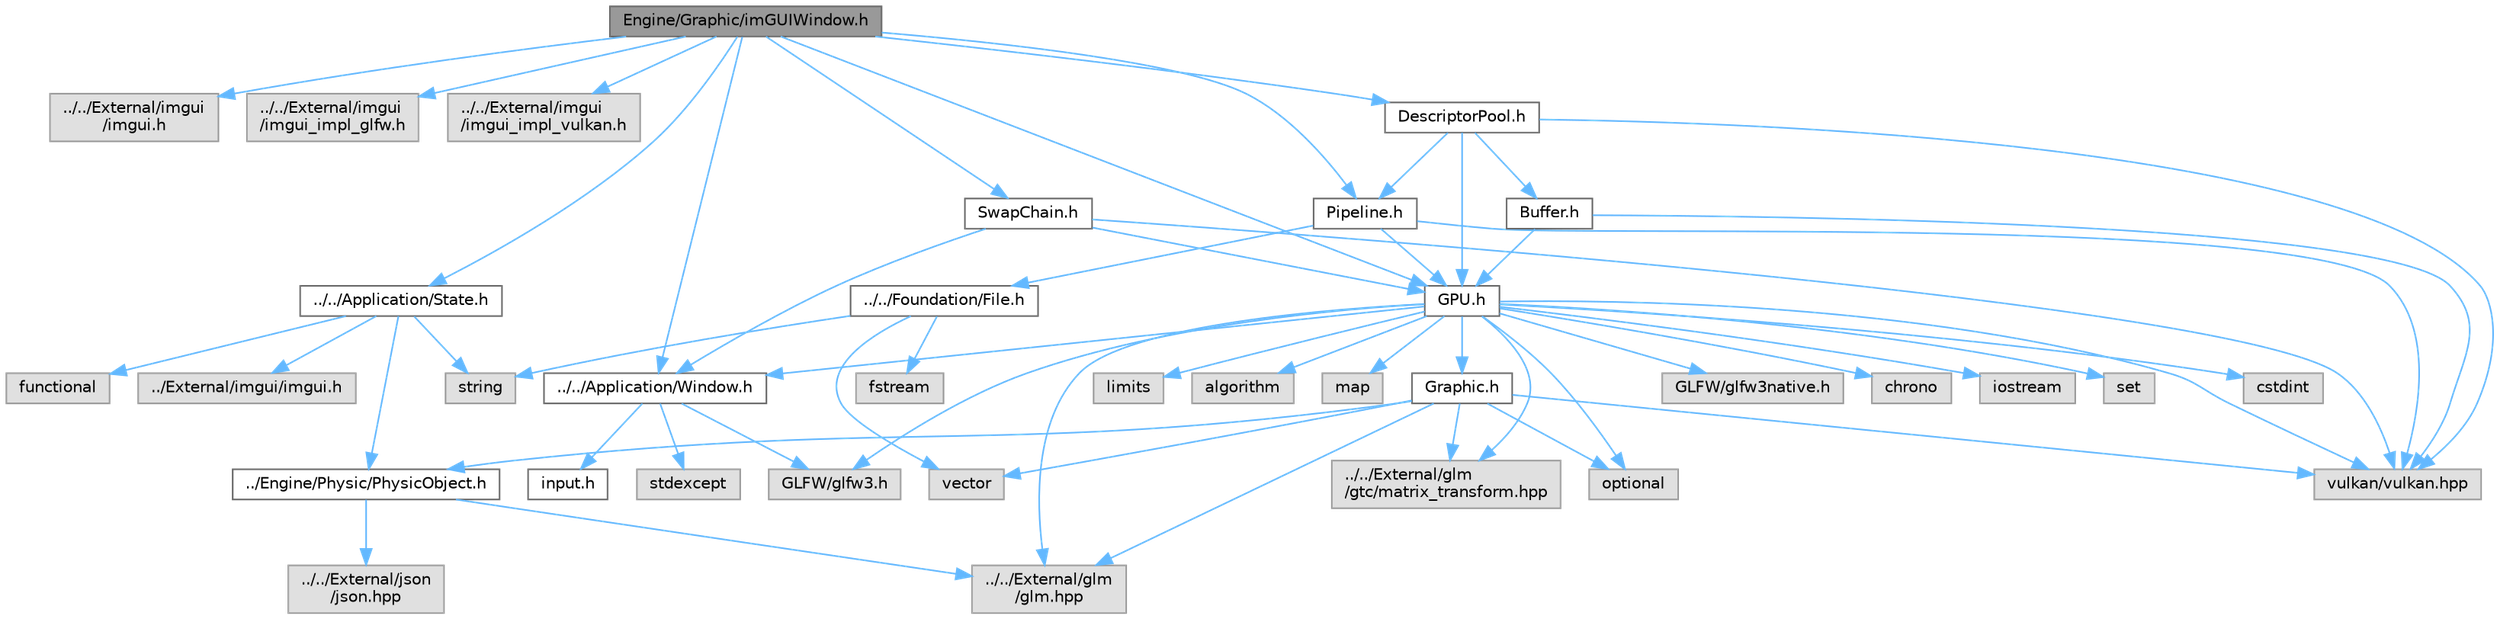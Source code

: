 digraph "Engine/Graphic/imGUIWindow.h"
{
 // LATEX_PDF_SIZE
  bgcolor="transparent";
  edge [fontname=Helvetica,fontsize=10,labelfontname=Helvetica,labelfontsize=10];
  node [fontname=Helvetica,fontsize=10,shape=box,height=0.2,width=0.4];
  Node1 [id="Node000001",label="Engine/Graphic/imGUIWindow.h",height=0.2,width=0.4,color="gray40", fillcolor="grey60", style="filled", fontcolor="black",tooltip="Integra ImGui en la aplicación, gestionando la interfaz gráfica."];
  Node1 -> Node2 [id="edge1_Node000001_Node000002",color="steelblue1",style="solid",tooltip=" "];
  Node2 [id="Node000002",label="../../External/imgui\l/imgui.h",height=0.2,width=0.4,color="grey60", fillcolor="#E0E0E0", style="filled",tooltip=" "];
  Node1 -> Node3 [id="edge2_Node000001_Node000003",color="steelblue1",style="solid",tooltip=" "];
  Node3 [id="Node000003",label="../../External/imgui\l/imgui_impl_glfw.h",height=0.2,width=0.4,color="grey60", fillcolor="#E0E0E0", style="filled",tooltip=" "];
  Node1 -> Node4 [id="edge3_Node000001_Node000004",color="steelblue1",style="solid",tooltip=" "];
  Node4 [id="Node000004",label="../../External/imgui\l/imgui_impl_vulkan.h",height=0.2,width=0.4,color="grey60", fillcolor="#E0E0E0", style="filled",tooltip=" "];
  Node1 -> Node5 [id="edge4_Node000001_Node000005",color="steelblue1",style="solid",tooltip=" "];
  Node5 [id="Node000005",label="../../Application/Window.h",height=0.2,width=0.4,color="grey40", fillcolor="white", style="filled",URL="$_window_8h.html",tooltip="Define la clase Window para gestionar la ventana y sus eventos."];
  Node5 -> Node6 [id="edge5_Node000005_Node000006",color="steelblue1",style="solid",tooltip=" "];
  Node6 [id="Node000006",label="GLFW/glfw3.h",height=0.2,width=0.4,color="grey60", fillcolor="#E0E0E0", style="filled",tooltip=" "];
  Node5 -> Node7 [id="edge6_Node000005_Node000007",color="steelblue1",style="solid",tooltip=" "];
  Node7 [id="Node000007",label="stdexcept",height=0.2,width=0.4,color="grey60", fillcolor="#E0E0E0", style="filled",tooltip=" "];
  Node5 -> Node8 [id="edge7_Node000005_Node000008",color="steelblue1",style="solid",tooltip=" "];
  Node8 [id="Node000008",label="input.h",height=0.2,width=0.4,color="grey40", fillcolor="white", style="filled",URL="$input_8h.html",tooltip="Define acciones de entrada y eventos para la aplicación."];
  Node1 -> Node9 [id="edge8_Node000001_Node000009",color="steelblue1",style="solid",tooltip=" "];
  Node9 [id="Node000009",label="../../Application/State.h",height=0.2,width=0.4,color="grey40", fillcolor="white", style="filled",URL="$_state_8h.html",tooltip="Define los estados y la máquina de estados para la aplicación."];
  Node9 -> Node10 [id="edge9_Node000009_Node000010",color="steelblue1",style="solid",tooltip=" "];
  Node10 [id="Node000010",label="string",height=0.2,width=0.4,color="grey60", fillcolor="#E0E0E0", style="filled",tooltip=" "];
  Node9 -> Node11 [id="edge10_Node000009_Node000011",color="steelblue1",style="solid",tooltip=" "];
  Node11 [id="Node000011",label="functional",height=0.2,width=0.4,color="grey60", fillcolor="#E0E0E0", style="filled",tooltip=" "];
  Node9 -> Node12 [id="edge11_Node000009_Node000012",color="steelblue1",style="solid",tooltip=" "];
  Node12 [id="Node000012",label="../External/imgui/imgui.h",height=0.2,width=0.4,color="grey60", fillcolor="#E0E0E0", style="filled",tooltip=" "];
  Node9 -> Node13 [id="edge12_Node000009_Node000013",color="steelblue1",style="solid",tooltip=" "];
  Node13 [id="Node000013",label="../Engine/Physic/PhysicObject.h",height=0.2,width=0.4,color="grey40", fillcolor="white", style="filled",URL="$_physic_object_8h.html",tooltip="Define la clase PhysicObject para representar un objeto físico en la simulación, proporcionando métod..."];
  Node13 -> Node14 [id="edge13_Node000013_Node000014",color="steelblue1",style="solid",tooltip=" "];
  Node14 [id="Node000014",label="../../External/glm\l/glm.hpp",height=0.2,width=0.4,color="grey60", fillcolor="#E0E0E0", style="filled",tooltip=" "];
  Node13 -> Node15 [id="edge14_Node000013_Node000015",color="steelblue1",style="solid",tooltip=" "];
  Node15 [id="Node000015",label="../../External/json\l/json.hpp",height=0.2,width=0.4,color="grey60", fillcolor="#E0E0E0", style="filled",tooltip=" "];
  Node1 -> Node16 [id="edge15_Node000001_Node000016",color="steelblue1",style="solid",tooltip=" "];
  Node16 [id="Node000016",label="GPU.h",height=0.2,width=0.4,color="grey40", fillcolor="white", style="filled",URL="$_g_p_u_8h.html",tooltip="Gestiona los recursos de la GPU y la interacción con Vulkan, utilizando la ventana provista."];
  Node16 -> Node17 [id="edge16_Node000016_Node000017",color="steelblue1",style="solid",tooltip=" "];
  Node17 [id="Node000017",label="vulkan/vulkan.hpp",height=0.2,width=0.4,color="grey60", fillcolor="#E0E0E0", style="filled",tooltip=" "];
  Node16 -> Node6 [id="edge17_Node000016_Node000006",color="steelblue1",style="solid",tooltip=" "];
  Node16 -> Node18 [id="edge18_Node000016_Node000018",color="steelblue1",style="solid",tooltip=" "];
  Node18 [id="Node000018",label="GLFW/glfw3native.h",height=0.2,width=0.4,color="grey60", fillcolor="#E0E0E0", style="filled",tooltip=" "];
  Node16 -> Node14 [id="edge19_Node000016_Node000014",color="steelblue1",style="solid",tooltip=" "];
  Node16 -> Node19 [id="edge20_Node000016_Node000019",color="steelblue1",style="solid",tooltip=" "];
  Node19 [id="Node000019",label="../../External/glm\l/gtc/matrix_transform.hpp",height=0.2,width=0.4,color="grey60", fillcolor="#E0E0E0", style="filled",tooltip=" "];
  Node16 -> Node20 [id="edge21_Node000016_Node000020",color="steelblue1",style="solid",tooltip=" "];
  Node20 [id="Node000020",label="chrono",height=0.2,width=0.4,color="grey60", fillcolor="#E0E0E0", style="filled",tooltip=" "];
  Node16 -> Node21 [id="edge22_Node000016_Node000021",color="steelblue1",style="solid",tooltip=" "];
  Node21 [id="Node000021",label="iostream",height=0.2,width=0.4,color="grey60", fillcolor="#E0E0E0", style="filled",tooltip=" "];
  Node16 -> Node22 [id="edge23_Node000016_Node000022",color="steelblue1",style="solid",tooltip=" "];
  Node22 [id="Node000022",label="optional",height=0.2,width=0.4,color="grey60", fillcolor="#E0E0E0", style="filled",tooltip=" "];
  Node16 -> Node23 [id="edge24_Node000016_Node000023",color="steelblue1",style="solid",tooltip=" "];
  Node23 [id="Node000023",label="set",height=0.2,width=0.4,color="grey60", fillcolor="#E0E0E0", style="filled",tooltip=" "];
  Node16 -> Node24 [id="edge25_Node000016_Node000024",color="steelblue1",style="solid",tooltip=" "];
  Node24 [id="Node000024",label="cstdint",height=0.2,width=0.4,color="grey60", fillcolor="#E0E0E0", style="filled",tooltip=" "];
  Node16 -> Node25 [id="edge26_Node000016_Node000025",color="steelblue1",style="solid",tooltip=" "];
  Node25 [id="Node000025",label="limits",height=0.2,width=0.4,color="grey60", fillcolor="#E0E0E0", style="filled",tooltip=" "];
  Node16 -> Node26 [id="edge27_Node000016_Node000026",color="steelblue1",style="solid",tooltip=" "];
  Node26 [id="Node000026",label="algorithm",height=0.2,width=0.4,color="grey60", fillcolor="#E0E0E0", style="filled",tooltip=" "];
  Node16 -> Node27 [id="edge28_Node000016_Node000027",color="steelblue1",style="solid",tooltip=" "];
  Node27 [id="Node000027",label="map",height=0.2,width=0.4,color="grey60", fillcolor="#E0E0E0", style="filled",tooltip=" "];
  Node16 -> Node5 [id="edge29_Node000016_Node000005",color="steelblue1",style="solid",tooltip=" "];
  Node16 -> Node28 [id="edge30_Node000016_Node000028",color="steelblue1",style="solid",tooltip=" "];
  Node28 [id="Node000028",label="Graphic.h",height=0.2,width=0.4,color="grey40", fillcolor="white", style="filled",URL="$_graphic_8h.html",tooltip="Define las estructuras y constantes utilizadas en la gestión de recursos gráficos con Vulkan."];
  Node28 -> Node17 [id="edge31_Node000028_Node000017",color="steelblue1",style="solid",tooltip=" "];
  Node28 -> Node14 [id="edge32_Node000028_Node000014",color="steelblue1",style="solid",tooltip=" "];
  Node28 -> Node19 [id="edge33_Node000028_Node000019",color="steelblue1",style="solid",tooltip=" "];
  Node28 -> Node22 [id="edge34_Node000028_Node000022",color="steelblue1",style="solid",tooltip=" "];
  Node28 -> Node29 [id="edge35_Node000028_Node000029",color="steelblue1",style="solid",tooltip=" "];
  Node29 [id="Node000029",label="vector",height=0.2,width=0.4,color="grey60", fillcolor="#E0E0E0", style="filled",tooltip=" "];
  Node28 -> Node13 [id="edge36_Node000028_Node000013",color="steelblue1",style="solid",tooltip=" "];
  Node1 -> Node30 [id="edge37_Node000001_Node000030",color="steelblue1",style="solid",tooltip=" "];
  Node30 [id="Node000030",label="Pipeline.h",height=0.2,width=0.4,color="grey40", fillcolor="white", style="filled",URL="$_pipeline_8h.html",tooltip="Gestiona la creación y configuración del pipeline gráfico de Vulkan."];
  Node30 -> Node17 [id="edge38_Node000030_Node000017",color="steelblue1",style="solid",tooltip=" "];
  Node30 -> Node31 [id="edge39_Node000030_Node000031",color="steelblue1",style="solid",tooltip=" "];
  Node31 [id="Node000031",label="../../Foundation/File.h",height=0.2,width=0.4,color="grey40", fillcolor="white", style="filled",URL="$_file_8h.html",tooltip="Proporciona funcionalidades para la lectura y escritura de archivos, útil para cargar shaders u otros..."];
  Node31 -> Node32 [id="edge40_Node000031_Node000032",color="steelblue1",style="solid",tooltip=" "];
  Node32 [id="Node000032",label="fstream",height=0.2,width=0.4,color="grey60", fillcolor="#E0E0E0", style="filled",tooltip=" "];
  Node31 -> Node10 [id="edge41_Node000031_Node000010",color="steelblue1",style="solid",tooltip=" "];
  Node31 -> Node29 [id="edge42_Node000031_Node000029",color="steelblue1",style="solid",tooltip=" "];
  Node30 -> Node16 [id="edge43_Node000030_Node000016",color="steelblue1",style="solid",tooltip=" "];
  Node1 -> Node33 [id="edge44_Node000001_Node000033",color="steelblue1",style="solid",tooltip=" "];
  Node33 [id="Node000033",label="DescriptorPool.h",height=0.2,width=0.4,color="grey40", fillcolor="white", style="filled",URL="$_descriptor_pool_8h.html",tooltip="Gestiona los conjuntos de descriptores para buffers uniformes y la configuración del pipeline gráfico..."];
  Node33 -> Node17 [id="edge45_Node000033_Node000017",color="steelblue1",style="solid",tooltip=" "];
  Node33 -> Node16 [id="edge46_Node000033_Node000016",color="steelblue1",style="solid",tooltip=" "];
  Node33 -> Node30 [id="edge47_Node000033_Node000030",color="steelblue1",style="solid",tooltip=" "];
  Node33 -> Node34 [id="edge48_Node000033_Node000034",color="steelblue1",style="solid",tooltip=" "];
  Node34 [id="Node000034",label="Buffer.h",height=0.2,width=0.4,color="grey40", fillcolor="white", style="filled",URL="$_buffer_8h.html",tooltip="Gestiona los buffers de Vulkan, permitiendo la creación, mapeo y escritura de datos."];
  Node34 -> Node17 [id="edge49_Node000034_Node000017",color="steelblue1",style="solid",tooltip=" "];
  Node34 -> Node16 [id="edge50_Node000034_Node000016",color="steelblue1",style="solid",tooltip=" "];
  Node1 -> Node35 [id="edge51_Node000001_Node000035",color="steelblue1",style="solid",tooltip=" "];
  Node35 [id="Node000035",label="SwapChain.h",height=0.2,width=0.4,color="grey40", fillcolor="white", style="filled",URL="$_swap_chain_8h.html",tooltip="Gestiona el intercambio de imágenes y recursos de presentación en Vulkan."];
  Node35 -> Node17 [id="edge52_Node000035_Node000017",color="steelblue1",style="solid",tooltip=" "];
  Node35 -> Node5 [id="edge53_Node000035_Node000005",color="steelblue1",style="solid",tooltip=" "];
  Node35 -> Node16 [id="edge54_Node000035_Node000016",color="steelblue1",style="solid",tooltip=" "];
}
